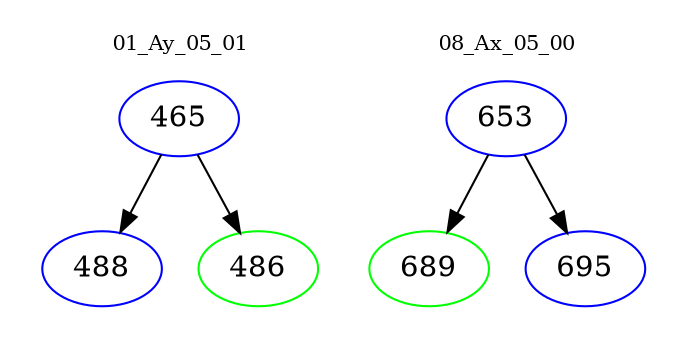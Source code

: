 digraph{
subgraph cluster_0 {
color = white
label = "01_Ay_05_01";
fontsize=10;
T0_465 [label="465", color="blue"]
T0_465 -> T0_488 [color="black"]
T0_488 [label="488", color="blue"]
T0_465 -> T0_486 [color="black"]
T0_486 [label="486", color="green"]
}
subgraph cluster_1 {
color = white
label = "08_Ax_05_00";
fontsize=10;
T1_653 [label="653", color="blue"]
T1_653 -> T1_689 [color="black"]
T1_689 [label="689", color="green"]
T1_653 -> T1_695 [color="black"]
T1_695 [label="695", color="blue"]
}
}
